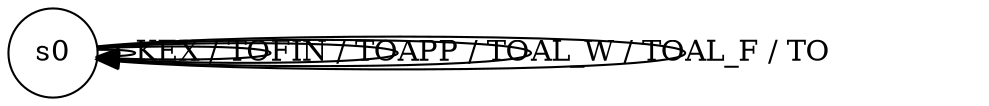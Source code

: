 digraph g {

	s0 [shape="circle" label="s0"];
	s0 -> s0 [label="KEX / TO"];
	s0 -> s0 [label="FIN / TO"];
	s0 -> s0 [label="APP / TO"];
	s0 -> s0 [label="AL_W / TO"];
	s0 -> s0 [label="AL_F / TO"];
}